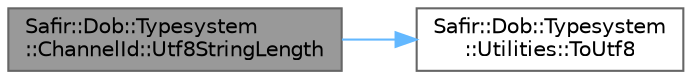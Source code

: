 digraph "Safir::Dob::Typesystem::ChannelId::Utf8StringLength"
{
 // LATEX_PDF_SIZE
  bgcolor="transparent";
  edge [fontname=Helvetica,fontsize=10,labelfontname=Helvetica,labelfontsize=10];
  node [fontname=Helvetica,fontsize=10,shape=box,height=0.2,width=0.4];
  rankdir="LR";
  Node1 [label="Safir::Dob::Typesystem\l::ChannelId::Utf8StringLength",height=0.2,width=0.4,color="gray40", fillcolor="grey60", style="filled", fontcolor="black",tooltip="Get the length of the string when converted to UTF-8 encoding."];
  Node1 -> Node2 [color="steelblue1",style="solid"];
  Node2 [label="Safir::Dob::Typesystem\l::Utilities::ToUtf8",height=0.2,width=0.4,color="grey40", fillcolor="white", style="filled",URL="$a00407.html#a590903d89625dc985b91ec3b195ef78b",tooltip="Convert a std::wstring to UTF8-encoded std::string."];
}
